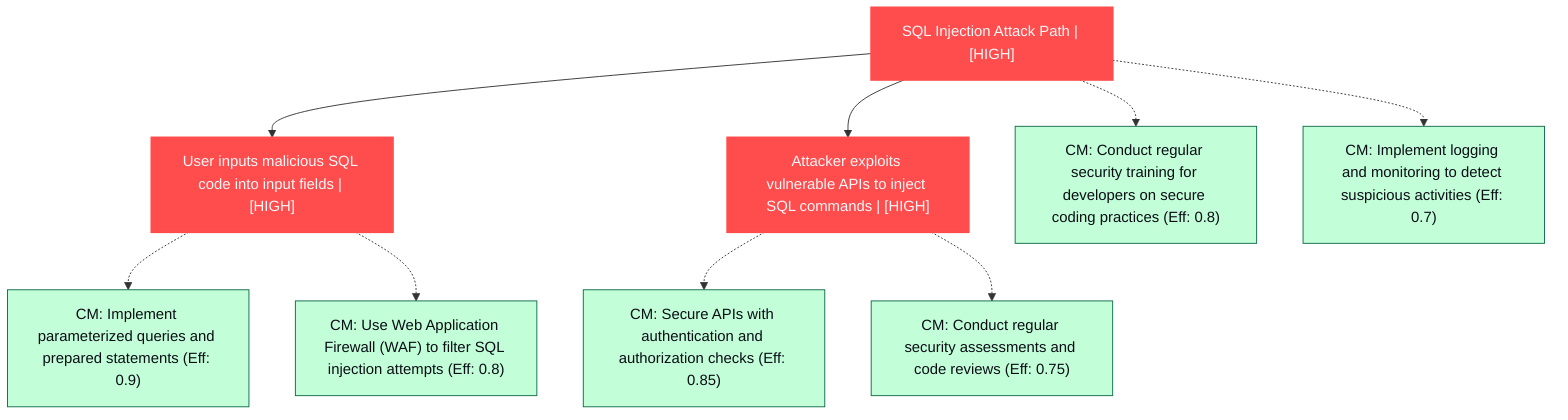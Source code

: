 graph TB
  node_01K627ECNQ3Y8MXC9JTE6RZ5Q8["SQL Injection Attack Path | [HIGH]"]:::highRisk
  node_01K627ECNQ3Y8MXC9JTE6RZ5Q9["User inputs malicious SQL code into input fields | [HIGH]"]:::highRisk
  node_01K627ECNQ3Y8MXC9JTE6RZ5Q9_cm_0["CM: Implement parameterized queries and prepared statements (Eff: 0.9)"]:::countermeasure
  node_01K627ECNQ3Y8MXC9JTE6RZ5Q9_cm_1["CM: Use Web Application Firewall (WAF) to filter SQL injection attempts (Eff: 0.8)"]:::countermeasure
  node_01K627ECNQ3Y8MXC9JTE6RZ5Q10["Attacker exploits vulnerable APIs to inject SQL commands | [HIGH]"]:::highRisk
  node_01K627ECNQ3Y8MXC9JTE6RZ5Q10_cm_0["CM: Secure APIs with authentication and authorization checks (Eff: 0.85)"]:::countermeasure
  node_01K627ECNQ3Y8MXC9JTE6RZ5Q10_cm_1["CM: Conduct regular security assessments and code reviews (Eff: 0.75)"]:::countermeasure
  node_01K627ECNQ3Y8MXC9JTE6RZ5Q8_cm_0["CM: Conduct regular security training for developers on secure coding practices (Eff: 0.8)"]:::countermeasure
  node_01K627ECNQ3Y8MXC9JTE6RZ5Q8_cm_1["CM: Implement logging and monitoring to detect suspicious activities (Eff: 0.7)"]:::countermeasure

  node_01K627ECNQ3Y8MXC9JTE6RZ5Q8 --> node_01K627ECNQ3Y8MXC9JTE6RZ5Q9
  node_01K627ECNQ3Y8MXC9JTE6RZ5Q9 -.-> node_01K627ECNQ3Y8MXC9JTE6RZ5Q9_cm_0
  node_01K627ECNQ3Y8MXC9JTE6RZ5Q9 -.-> node_01K627ECNQ3Y8MXC9JTE6RZ5Q9_cm_1
  node_01K627ECNQ3Y8MXC9JTE6RZ5Q8 --> node_01K627ECNQ3Y8MXC9JTE6RZ5Q10
  node_01K627ECNQ3Y8MXC9JTE6RZ5Q10 -.-> node_01K627ECNQ3Y8MXC9JTE6RZ5Q10_cm_0
  node_01K627ECNQ3Y8MXC9JTE6RZ5Q10 -.-> node_01K627ECNQ3Y8MXC9JTE6RZ5Q10_cm_1
  node_01K627ECNQ3Y8MXC9JTE6RZ5Q8 -.-> node_01K627ECNQ3Y8MXC9JTE6RZ5Q8_cm_0
  node_01K627ECNQ3Y8MXC9JTE6RZ5Q8 -.-> node_01K627ECNQ3Y8MXC9JTE6RZ5Q8_cm_1

  classDef andNode fill:#FF4C4C,stroke:#FF4C4C,stroke-width:2px,color:#F5F7FA
  classDef orNode fill:#36FF8F,stroke:#36FF8F,stroke-width:2px,color:#0B0D17
  classDef leafNode fill:#29ABE2,stroke:#29ABE2,stroke-width:2px,color:#F5F7FA
  classDef highRisk fill:#FF4C4C,color:#F5F7FA,stroke:#FF4C4C,stroke-width:2px
  classDef mediumRisk fill:#FFD300,stroke:#FFD300,stroke-width:1px,color:#0B0D17
  classDef lowRisk fill:#FFF2B3,stroke:#FFF2B3,stroke-width:1px,color:#0B0D17
  classDef countermeasure fill:#C2FFD8,stroke:#106B49,stroke-width:1px,color:#0B0D17
  classDef reference fill:#A259FF,stroke:#c3a4ff,stroke-width:1px,stroke-dasharray:3 3,color:#F5F7FA
  classDef mitreNode stroke-dasharray:5 5
  classDef note fill:#ffffcc,stroke:#ffcc00,stroke-width:2px,stroke-dasharray:5 5
